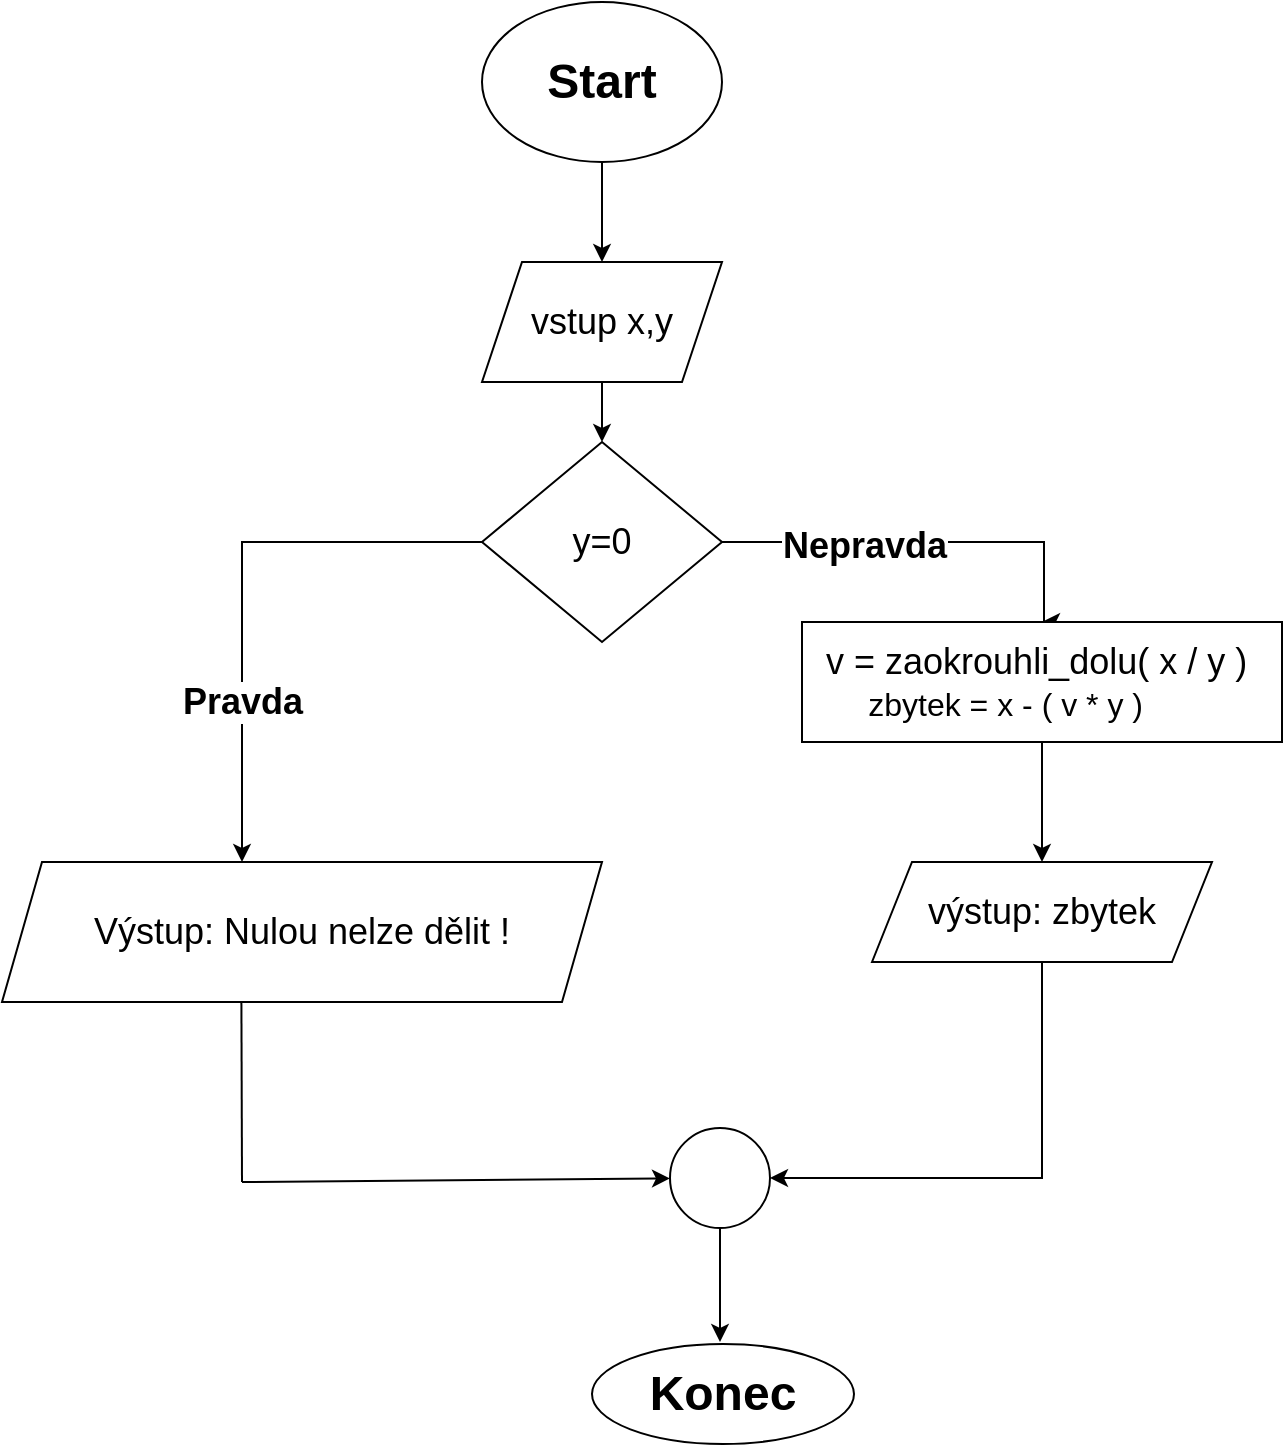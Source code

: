 <mxfile version="24.7.16">
  <diagram name="Stránka-1" id="qkX6AHSKjANkAGu_YV88">
    <mxGraphModel dx="1042" dy="565" grid="1" gridSize="10" guides="1" tooltips="1" connect="1" arrows="1" fold="1" page="1" pageScale="1" pageWidth="827" pageHeight="1169" math="0" shadow="0">
      <root>
        <mxCell id="0" />
        <mxCell id="1" parent="0" />
        <mxCell id="2pk8QEHMLG-dqoJuMAl3-19" style="edgeStyle=orthogonalEdgeStyle;rounded=0;orthogonalLoop=1;jettySize=auto;html=1;exitX=0;exitY=0.5;exitDx=0;exitDy=0;entryX=0.5;entryY=0;entryDx=0;entryDy=0;" edge="1" parent="1">
          <mxGeometry relative="1" as="geometry">
            <mxPoint x="200" y="480" as="targetPoint" />
            <mxPoint x="320" y="320" as="sourcePoint" />
            <Array as="points">
              <mxPoint x="200" y="320" />
            </Array>
          </mxGeometry>
        </mxCell>
        <mxCell id="2pk8QEHMLG-dqoJuMAl3-33" value="&lt;font style=&quot;font-size: 18px;&quot;&gt;&lt;b&gt;Pravda&lt;/b&gt;&lt;/font&gt;" style="edgeLabel;html=1;align=center;verticalAlign=middle;resizable=0;points=[];" vertex="1" connectable="0" parent="2pk8QEHMLG-dqoJuMAl3-19">
          <mxGeometry x="0.43" relative="1" as="geometry">
            <mxPoint as="offset" />
          </mxGeometry>
        </mxCell>
        <mxCell id="2pk8QEHMLG-dqoJuMAl3-30" style="edgeStyle=orthogonalEdgeStyle;rounded=0;orthogonalLoop=1;jettySize=auto;html=1;exitX=1;exitY=0.5;exitDx=0;exitDy=0;" edge="1" parent="1" source="l2BtkieYjGW8_pZ3h7ge-6">
          <mxGeometry relative="1" as="geometry">
            <mxPoint x="600" y="360" as="targetPoint" />
            <Array as="points">
              <mxPoint x="601" y="320" />
            </Array>
          </mxGeometry>
        </mxCell>
        <mxCell id="2pk8QEHMLG-dqoJuMAl3-31" value="&lt;font style=&quot;font-size: 18px;&quot;&gt;&lt;b&gt;Nepravda&lt;/b&gt;&lt;/font&gt;" style="edgeLabel;html=1;align=center;verticalAlign=middle;resizable=0;points=[];" vertex="1" connectable="0" parent="2pk8QEHMLG-dqoJuMAl3-30">
          <mxGeometry x="-0.299" y="-2" relative="1" as="geometry">
            <mxPoint as="offset" />
          </mxGeometry>
        </mxCell>
        <mxCell id="l2BtkieYjGW8_pZ3h7ge-6" value="&lt;font style=&quot;font-size: 18px;&quot;&gt;y=0&lt;/font&gt;" style="rhombus;whiteSpace=wrap;html=1;" parent="1" vertex="1">
          <mxGeometry x="320" y="270" width="120" height="100" as="geometry" />
        </mxCell>
        <mxCell id="2pk8QEHMLG-dqoJuMAl3-7" style="edgeStyle=orthogonalEdgeStyle;rounded=0;orthogonalLoop=1;jettySize=auto;html=1;entryX=0.5;entryY=0;entryDx=0;entryDy=0;" edge="1" parent="1" source="l2BtkieYjGW8_pZ3h7ge-11" target="l2BtkieYjGW8_pZ3h7ge-12">
          <mxGeometry relative="1" as="geometry" />
        </mxCell>
        <mxCell id="l2BtkieYjGW8_pZ3h7ge-11" value="&lt;font style=&quot;font-size: 24px;&quot;&gt;&lt;b&gt;Start&lt;/b&gt;&lt;/font&gt;" style="ellipse;whiteSpace=wrap;html=1;" parent="1" vertex="1">
          <mxGeometry x="320" y="50" width="120" height="80" as="geometry" />
        </mxCell>
        <mxCell id="2pk8QEHMLG-dqoJuMAl3-8" style="edgeStyle=orthogonalEdgeStyle;rounded=0;orthogonalLoop=1;jettySize=auto;html=1;entryX=0.5;entryY=0;entryDx=0;entryDy=0;" edge="1" parent="1" source="l2BtkieYjGW8_pZ3h7ge-12" target="l2BtkieYjGW8_pZ3h7ge-6">
          <mxGeometry relative="1" as="geometry" />
        </mxCell>
        <mxCell id="l2BtkieYjGW8_pZ3h7ge-12" value="&lt;font style=&quot;font-size: 18px;&quot;&gt;vstup x,y&lt;/font&gt;" style="shape=parallelogram;perimeter=parallelogramPerimeter;whiteSpace=wrap;html=1;fixedSize=1;" parent="1" vertex="1">
          <mxGeometry x="320" y="180" width="120" height="60" as="geometry" />
        </mxCell>
        <mxCell id="2pk8QEHMLG-dqoJuMAl3-18" value="&lt;font style=&quot;font-size: 18px;&quot;&gt;Výstup: Nulou nelze dělit !&lt;/font&gt;" style="shape=parallelogram;perimeter=parallelogramPerimeter;whiteSpace=wrap;html=1;fixedSize=1;" vertex="1" parent="1">
          <mxGeometry x="80" y="480" width="300" height="70" as="geometry" />
        </mxCell>
        <mxCell id="2pk8QEHMLG-dqoJuMAl3-28" value="" style="endArrow=classic;html=1;rounded=0;" edge="1" parent="1" target="2pk8QEHMLG-dqoJuMAl3-43">
          <mxGeometry width="50" height="50" relative="1" as="geometry">
            <mxPoint x="200" y="640" as="sourcePoint" />
            <mxPoint x="410" y="640" as="targetPoint" />
          </mxGeometry>
        </mxCell>
        <mxCell id="2pk8QEHMLG-dqoJuMAl3-35" style="edgeStyle=orthogonalEdgeStyle;rounded=0;orthogonalLoop=1;jettySize=auto;html=1;" edge="1" parent="1" source="2pk8QEHMLG-dqoJuMAl3-34">
          <mxGeometry relative="1" as="geometry">
            <mxPoint x="600" y="480" as="targetPoint" />
          </mxGeometry>
        </mxCell>
        <mxCell id="2pk8QEHMLG-dqoJuMAl3-34" value="&lt;font style=&quot;font-size: 18px;&quot;&gt;&amp;nbsp; v = zaokrouhli_dolu( x / y )&lt;/font&gt;&lt;div&gt;&lt;font size=&quot;3&quot;&gt;&amp;nbsp; &amp;nbsp; &amp;nbsp; &amp;nbsp;zbytek = x - ( v * y )&lt;/font&gt;&lt;/div&gt;" style="rounded=0;whiteSpace=wrap;html=1;align=left;" vertex="1" parent="1">
          <mxGeometry x="480" y="360" width="240" height="60" as="geometry" />
        </mxCell>
        <mxCell id="2pk8QEHMLG-dqoJuMAl3-44" style="edgeStyle=orthogonalEdgeStyle;rounded=0;orthogonalLoop=1;jettySize=auto;html=1;entryX=1;entryY=0.5;entryDx=0;entryDy=0;" edge="1" parent="1" source="2pk8QEHMLG-dqoJuMAl3-38" target="2pk8QEHMLG-dqoJuMAl3-43">
          <mxGeometry relative="1" as="geometry">
            <Array as="points">
              <mxPoint x="600" y="638" />
            </Array>
          </mxGeometry>
        </mxCell>
        <mxCell id="2pk8QEHMLG-dqoJuMAl3-38" value="&lt;font style=&quot;font-size: 18px;&quot;&gt;výstup: zbytek&lt;/font&gt;" style="shape=parallelogram;perimeter=parallelogramPerimeter;whiteSpace=wrap;html=1;fixedSize=1;" vertex="1" parent="1">
          <mxGeometry x="515" y="480" width="170" height="50" as="geometry" />
        </mxCell>
        <mxCell id="2pk8QEHMLG-dqoJuMAl3-42" value="" style="endArrow=none;html=1;rounded=0;entryX=0.399;entryY=1;entryDx=0;entryDy=0;entryPerimeter=0;" edge="1" parent="1" target="2pk8QEHMLG-dqoJuMAl3-18">
          <mxGeometry width="50" height="50" relative="1" as="geometry">
            <mxPoint x="200" y="640" as="sourcePoint" />
            <mxPoint x="210" y="560" as="targetPoint" />
          </mxGeometry>
        </mxCell>
        <mxCell id="2pk8QEHMLG-dqoJuMAl3-45" style="edgeStyle=orthogonalEdgeStyle;rounded=0;orthogonalLoop=1;jettySize=auto;html=1;" edge="1" parent="1" source="2pk8QEHMLG-dqoJuMAl3-43">
          <mxGeometry relative="1" as="geometry">
            <mxPoint x="439" y="720" as="targetPoint" />
          </mxGeometry>
        </mxCell>
        <mxCell id="2pk8QEHMLG-dqoJuMAl3-43" value="" style="ellipse;whiteSpace=wrap;html=1;aspect=fixed;" vertex="1" parent="1">
          <mxGeometry x="414" y="613" width="50" height="50" as="geometry" />
        </mxCell>
        <mxCell id="2pk8QEHMLG-dqoJuMAl3-46" value="&lt;b&gt;&lt;font style=&quot;font-size: 24px;&quot;&gt;Konec&lt;/font&gt;&lt;/b&gt;" style="ellipse;whiteSpace=wrap;html=1;" vertex="1" parent="1">
          <mxGeometry x="375" y="721" width="131" height="50" as="geometry" />
        </mxCell>
      </root>
    </mxGraphModel>
  </diagram>
</mxfile>
